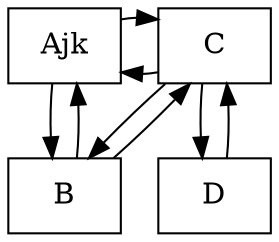 digraph G {
node [shape=box];
A[label=Ajk]
B[label=B]
C[label=C]
D[label=D]
A->B
B->A
B->C
C->B
C->D
D->C
C->A
A->C
{rank = same; A; C; 
}{rank = same; B; D; 
}}